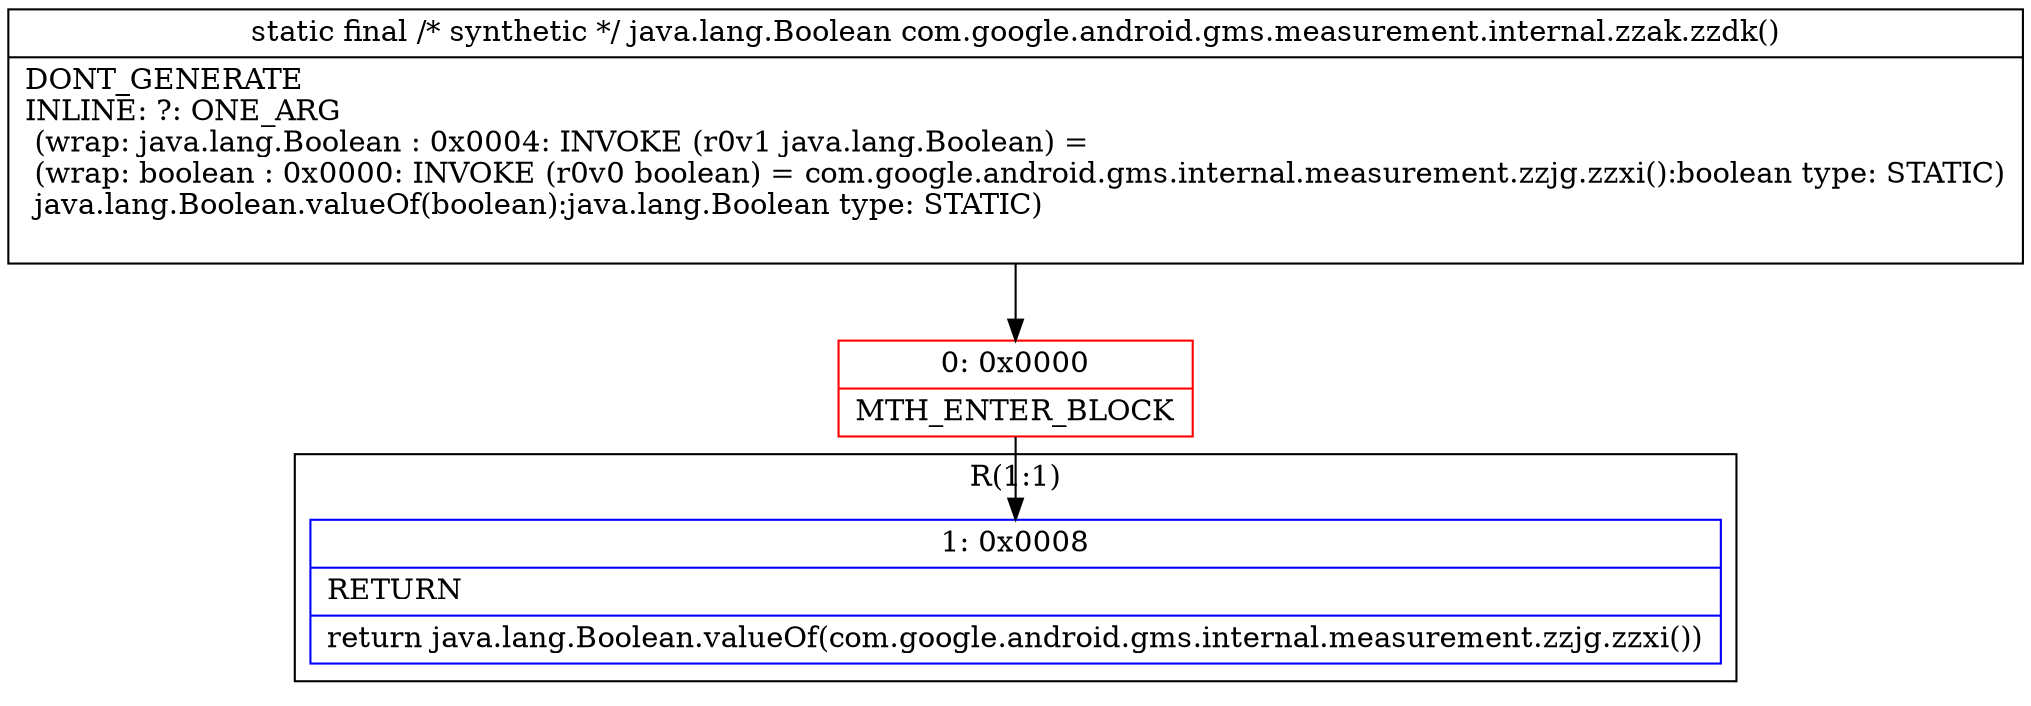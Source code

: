digraph "CFG forcom.google.android.gms.measurement.internal.zzak.zzdk()Ljava\/lang\/Boolean;" {
subgraph cluster_Region_1409215266 {
label = "R(1:1)";
node [shape=record,color=blue];
Node_1 [shape=record,label="{1\:\ 0x0008|RETURN\l|return java.lang.Boolean.valueOf(com.google.android.gms.internal.measurement.zzjg.zzxi())\l}"];
}
Node_0 [shape=record,color=red,label="{0\:\ 0x0000|MTH_ENTER_BLOCK\l}"];
MethodNode[shape=record,label="{static final \/* synthetic *\/ java.lang.Boolean com.google.android.gms.measurement.internal.zzak.zzdk()  | DONT_GENERATE\lINLINE: ?: ONE_ARG  \l  (wrap: java.lang.Boolean : 0x0004: INVOKE  (r0v1 java.lang.Boolean) = \l  (wrap: boolean : 0x0000: INVOKE  (r0v0 boolean) =  com.google.android.gms.internal.measurement.zzjg.zzxi():boolean type: STATIC)\l java.lang.Boolean.valueOf(boolean):java.lang.Boolean type: STATIC)\l\l}"];
MethodNode -> Node_0;
Node_0 -> Node_1;
}


